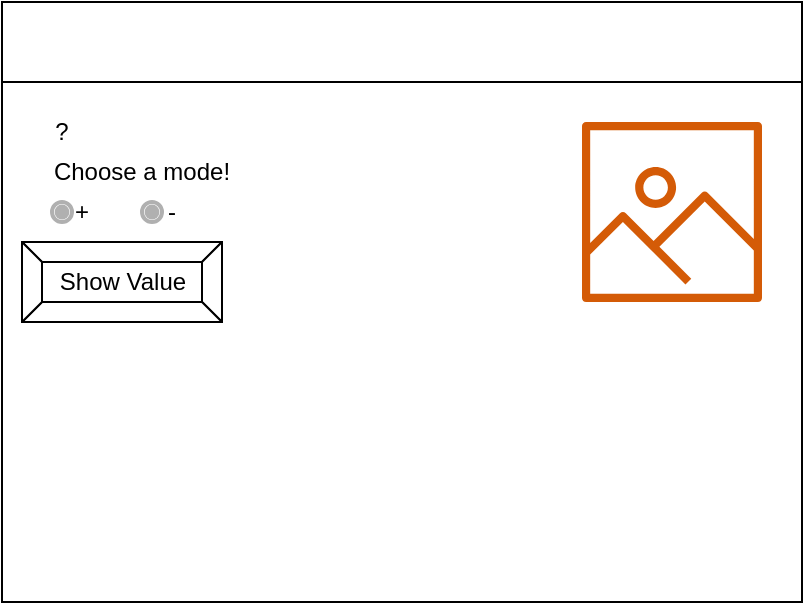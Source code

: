 <mxfile>
    <diagram id="pIaEtrtLPv3HG8r1JEND" name="Page-1">
        <mxGraphModel dx="520" dy="429" grid="1" gridSize="10" guides="1" tooltips="1" connect="1" arrows="1" fold="1" page="1" pageScale="1" pageWidth="850" pageHeight="1100" math="0" shadow="0">
            <root>
                <mxCell id="0"/>
                <mxCell id="1" parent="0"/>
                <mxCell id="2" value="" style="rounded=0;whiteSpace=wrap;html=1;" parent="1" vertex="1">
                    <mxGeometry x="80" y="80" width="400" height="300" as="geometry"/>
                </mxCell>
                <mxCell id="3" value="&lt;span style=&quot;color: rgb(255 , 255 , 255) ; font-family: &amp;#34;roboto&amp;#34; , &amp;#34;helvetica&amp;#34; , &amp;#34;arial&amp;#34; , sans-serif ; font-size: 20px ; letter-spacing: 0.4px&quot;&gt;My first Radio Button Program!&lt;/span&gt;" style="rounded=0;whiteSpace=wrap;html=1;" parent="1" vertex="1">
                    <mxGeometry x="80" y="80" width="400" height="40" as="geometry"/>
                </mxCell>
                <mxCell id="6" value="Show Value" style="labelPosition=center;verticalLabelPosition=middle;align=center;html=1;shape=mxgraph.basic.button;dx=10;" parent="1" vertex="1">
                    <mxGeometry x="90" y="200" width="100" height="40" as="geometry"/>
                </mxCell>
                <mxCell id="7" value="?" style="text;html=1;strokeColor=none;fillColor=none;align=center;verticalAlign=middle;whiteSpace=wrap;rounded=0;" vertex="1" parent="1">
                    <mxGeometry x="80" y="130" width="60" height="30" as="geometry"/>
                </mxCell>
                <mxCell id="8" value="Choose a mode!" style="text;html=1;strokeColor=none;fillColor=none;align=center;verticalAlign=middle;whiteSpace=wrap;rounded=0;" vertex="1" parent="1">
                    <mxGeometry x="100" y="150" width="100" height="30" as="geometry"/>
                </mxCell>
                <mxCell id="12" value="" style="dashed=0;labelPosition=right;align=left;shape=mxgraph.gmdl.radiobutton;strokeColor=#B0B0B0;fillColor=#B0B0B0;strokeWidth=2;aspect=fixed;sketch=0;labelBackgroundColor=none;" vertex="1" parent="1">
                    <mxGeometry x="105" y="180" width="10" height="10" as="geometry"/>
                </mxCell>
                <mxCell id="13" value="+" style="text;html=1;strokeColor=none;fillColor=none;align=center;verticalAlign=middle;whiteSpace=wrap;rounded=0;" vertex="1" parent="1">
                    <mxGeometry x="90" y="170" width="60" height="30" as="geometry"/>
                </mxCell>
                <mxCell id="14" value="-" style="text;html=1;strokeColor=none;fillColor=none;align=center;verticalAlign=middle;whiteSpace=wrap;rounded=0;" vertex="1" parent="1">
                    <mxGeometry x="135" y="170" width="60" height="30" as="geometry"/>
                </mxCell>
                <mxCell id="15" value="" style="dashed=0;labelPosition=right;align=left;shape=mxgraph.gmdl.radiobutton;strokeColor=#B0B0B0;fillColor=#B0B0B0;strokeWidth=2;aspect=fixed;sketch=0;labelBackgroundColor=none;" vertex="1" parent="1">
                    <mxGeometry x="150" y="180" width="10" height="10" as="geometry"/>
                </mxCell>
                <mxCell id="16" value="" style="sketch=0;outlineConnect=0;fontColor=#232F3E;gradientColor=none;fillColor=#D45B07;strokeColor=none;dashed=0;verticalLabelPosition=bottom;verticalAlign=top;align=center;html=1;fontSize=12;fontStyle=0;aspect=fixed;pointerEvents=1;shape=mxgraph.aws4.container_registry_image;labelBackgroundColor=none;" vertex="1" parent="1">
                    <mxGeometry x="370" y="140" width="90" height="90" as="geometry"/>
                </mxCell>
            </root>
        </mxGraphModel>
    </diagram>
    <diagram name="Copy of Page-1" id="smQuuA4y0KVwoTeHR5d6">
        <mxGraphModel dx="520" dy="429" grid="1" gridSize="10" guides="1" tooltips="1" connect="1" arrows="1" fold="1" page="1" pageScale="1" pageWidth="850" pageHeight="1100" math="0" shadow="0">
            <root>
                <mxCell id="5aim2bk8j_bkLxRzWk4A-0"/>
                <mxCell id="5aim2bk8j_bkLxRzWk4A-1" parent="5aim2bk8j_bkLxRzWk4A-0"/>
                <mxCell id="5aim2bk8j_bkLxRzWk4A-2" value="" style="rounded=0;whiteSpace=wrap;html=1;" vertex="1" parent="5aim2bk8j_bkLxRzWk4A-1">
                    <mxGeometry x="80" y="80" width="400" height="300" as="geometry"/>
                </mxCell>
                <mxCell id="5aim2bk8j_bkLxRzWk4A-3" value="&lt;span style=&quot;color: rgb(255 , 255 , 255) ; font-family: &amp;#34;roboto&amp;#34; , &amp;#34;helvetica&amp;#34; , &amp;#34;arial&amp;#34; , sans-serif ; font-size: 20px ; letter-spacing: 0.4px&quot;&gt;My first Radio Button Program!&lt;/span&gt;" style="rounded=0;whiteSpace=wrap;html=1;" vertex="1" parent="5aim2bk8j_bkLxRzWk4A-1">
                    <mxGeometry x="80" y="80" width="400" height="40" as="geometry"/>
                </mxCell>
                <mxCell id="5aim2bk8j_bkLxRzWk4A-4" value="Show Value" style="labelPosition=center;verticalLabelPosition=middle;align=center;html=1;shape=mxgraph.basic.button;dx=10;" vertex="1" parent="5aim2bk8j_bkLxRzWk4A-1">
                    <mxGeometry x="90" y="200" width="100" height="40" as="geometry"/>
                </mxCell>
                <mxCell id="5aim2bk8j_bkLxRzWk4A-5" value="The value is : 3" style="text;html=1;strokeColor=none;fillColor=none;align=center;verticalAlign=middle;whiteSpace=wrap;rounded=0;" vertex="1" parent="5aim2bk8j_bkLxRzWk4A-1">
                    <mxGeometry x="80" y="130" width="100" height="30" as="geometry"/>
                </mxCell>
                <mxCell id="5aim2bk8j_bkLxRzWk4A-6" value="Choose a mode!" style="text;html=1;strokeColor=none;fillColor=none;align=center;verticalAlign=middle;whiteSpace=wrap;rounded=0;" vertex="1" parent="5aim2bk8j_bkLxRzWk4A-1">
                    <mxGeometry x="100" y="150" width="100" height="30" as="geometry"/>
                </mxCell>
                <mxCell id="5aim2bk8j_bkLxRzWk4A-7" value="" style="dashed=0;labelPosition=right;align=left;shape=mxgraph.gmdl.radiobutton;strokeColor=#B0B0B0;fillColor=#B0B0B0;strokeWidth=2;aspect=fixed;sketch=0;labelBackgroundColor=none;" vertex="1" parent="5aim2bk8j_bkLxRzWk4A-1">
                    <mxGeometry x="105" y="180" width="10" height="10" as="geometry"/>
                </mxCell>
                <mxCell id="5aim2bk8j_bkLxRzWk4A-8" value="+" style="text;html=1;strokeColor=none;fillColor=none;align=center;verticalAlign=middle;whiteSpace=wrap;rounded=0;" vertex="1" parent="5aim2bk8j_bkLxRzWk4A-1">
                    <mxGeometry x="90" y="170" width="60" height="30" as="geometry"/>
                </mxCell>
                <mxCell id="5aim2bk8j_bkLxRzWk4A-9" value="-" style="text;html=1;strokeColor=none;fillColor=none;align=center;verticalAlign=middle;whiteSpace=wrap;rounded=0;" vertex="1" parent="5aim2bk8j_bkLxRzWk4A-1">
                    <mxGeometry x="135" y="170" width="60" height="30" as="geometry"/>
                </mxCell>
                <mxCell id="5aim2bk8j_bkLxRzWk4A-10" value="" style="dashed=0;labelPosition=right;align=left;shape=mxgraph.gmdl.radiobutton;strokeColor=#B0B0B0;fillColor=#B0B0B0;strokeWidth=2;aspect=fixed;sketch=0;labelBackgroundColor=none;" vertex="1" parent="5aim2bk8j_bkLxRzWk4A-1">
                    <mxGeometry x="150" y="180" width="10" height="10" as="geometry"/>
                </mxCell>
                <mxCell id="5aim2bk8j_bkLxRzWk4A-11" value="" style="sketch=0;outlineConnect=0;fontColor=#232F3E;gradientColor=none;fillColor=#D45B07;strokeColor=none;dashed=0;verticalLabelPosition=bottom;verticalAlign=top;align=center;html=1;fontSize=12;fontStyle=0;aspect=fixed;pointerEvents=1;shape=mxgraph.aws4.container_registry_image;labelBackgroundColor=none;" vertex="1" parent="5aim2bk8j_bkLxRzWk4A-1">
                    <mxGeometry x="370" y="140" width="90" height="90" as="geometry"/>
                </mxCell>
                <mxCell id="t9ZkXriHFIluN_Wg1F6Y-0" value="" style="dashed=0;labelPosition=right;align=left;shape=mxgraph.gmdl.radiobutton;strokeColor=#009587;fillColor=#009587;strokeWidth=2;aspect=fixed;sketch=0;labelBackgroundColor=none;" vertex="1" parent="5aim2bk8j_bkLxRzWk4A-1">
                    <mxGeometry x="105" y="180" width="10" height="10" as="geometry"/>
                </mxCell>
            </root>
        </mxGraphModel>
    </diagram>
    <diagram name="Copy of Copy of Page-1" id="ysKtkalav7jQJvF_yIqB">
        <mxGraphModel dx="520" dy="429" grid="1" gridSize="10" guides="1" tooltips="1" connect="1" arrows="1" fold="1" page="1" pageScale="1" pageWidth="850" pageHeight="1100" math="0" shadow="0">
            <root>
                <mxCell id="fFqEK55eSmg7iBxKdfhN-0"/>
                <mxCell id="fFqEK55eSmg7iBxKdfhN-1" parent="fFqEK55eSmg7iBxKdfhN-0"/>
                <mxCell id="fFqEK55eSmg7iBxKdfhN-2" value="" style="rounded=0;whiteSpace=wrap;html=1;" vertex="1" parent="fFqEK55eSmg7iBxKdfhN-1">
                    <mxGeometry x="80" y="80" width="400" height="300" as="geometry"/>
                </mxCell>
                <mxCell id="fFqEK55eSmg7iBxKdfhN-3" value="&lt;span style=&quot;color: rgb(255 , 255 , 255) ; font-family: &amp;#34;roboto&amp;#34; , &amp;#34;helvetica&amp;#34; , &amp;#34;arial&amp;#34; , sans-serif ; font-size: 20px ; letter-spacing: 0.4px&quot;&gt;My first Radio Button Program!&lt;/span&gt;" style="rounded=0;whiteSpace=wrap;html=1;" vertex="1" parent="fFqEK55eSmg7iBxKdfhN-1">
                    <mxGeometry x="80" y="80" width="400" height="40" as="geometry"/>
                </mxCell>
                <mxCell id="fFqEK55eSmg7iBxKdfhN-4" value="Show Value" style="labelPosition=center;verticalLabelPosition=middle;align=center;html=1;shape=mxgraph.basic.button;dx=10;" vertex="1" parent="fFqEK55eSmg7iBxKdfhN-1">
                    <mxGeometry x="90" y="200" width="100" height="40" as="geometry"/>
                </mxCell>
                <mxCell id="fFqEK55eSmg7iBxKdfhN-5" value="The value is : -5" style="text;html=1;strokeColor=none;fillColor=none;align=center;verticalAlign=middle;whiteSpace=wrap;rounded=0;" vertex="1" parent="fFqEK55eSmg7iBxKdfhN-1">
                    <mxGeometry x="86" y="130" width="100" height="30" as="geometry"/>
                </mxCell>
                <mxCell id="fFqEK55eSmg7iBxKdfhN-6" value="Choose a mode!" style="text;html=1;strokeColor=none;fillColor=none;align=center;verticalAlign=middle;whiteSpace=wrap;rounded=0;" vertex="1" parent="fFqEK55eSmg7iBxKdfhN-1">
                    <mxGeometry x="100" y="150" width="100" height="30" as="geometry"/>
                </mxCell>
                <mxCell id="fFqEK55eSmg7iBxKdfhN-7" value="" style="dashed=0;labelPosition=right;align=left;shape=mxgraph.gmdl.radiobutton;strokeColor=#B0B0B0;fillColor=#B0B0B0;strokeWidth=2;aspect=fixed;sketch=0;labelBackgroundColor=none;" vertex="1" parent="fFqEK55eSmg7iBxKdfhN-1">
                    <mxGeometry x="105" y="180" width="10" height="10" as="geometry"/>
                </mxCell>
                <mxCell id="fFqEK55eSmg7iBxKdfhN-8" value="+" style="text;html=1;strokeColor=none;fillColor=none;align=center;verticalAlign=middle;whiteSpace=wrap;rounded=0;" vertex="1" parent="fFqEK55eSmg7iBxKdfhN-1">
                    <mxGeometry x="90" y="170" width="60" height="30" as="geometry"/>
                </mxCell>
                <mxCell id="fFqEK55eSmg7iBxKdfhN-9" value="-" style="text;html=1;strokeColor=none;fillColor=none;align=center;verticalAlign=middle;whiteSpace=wrap;rounded=0;" vertex="1" parent="fFqEK55eSmg7iBxKdfhN-1">
                    <mxGeometry x="135" y="170" width="60" height="30" as="geometry"/>
                </mxCell>
                <mxCell id="fFqEK55eSmg7iBxKdfhN-10" value="" style="dashed=0;labelPosition=right;align=left;shape=mxgraph.gmdl.radiobutton;strokeColor=#B0B0B0;fillColor=#B0B0B0;strokeWidth=2;aspect=fixed;sketch=0;labelBackgroundColor=none;" vertex="1" parent="fFqEK55eSmg7iBxKdfhN-1">
                    <mxGeometry x="150" y="180" width="10" height="10" as="geometry"/>
                </mxCell>
                <mxCell id="fFqEK55eSmg7iBxKdfhN-11" value="" style="sketch=0;outlineConnect=0;fontColor=#232F3E;gradientColor=none;fillColor=#D45B07;strokeColor=none;dashed=0;verticalLabelPosition=bottom;verticalAlign=top;align=center;html=1;fontSize=12;fontStyle=0;aspect=fixed;pointerEvents=1;shape=mxgraph.aws4.container_registry_image;labelBackgroundColor=none;" vertex="1" parent="fFqEK55eSmg7iBxKdfhN-1">
                    <mxGeometry x="370" y="140" width="90" height="90" as="geometry"/>
                </mxCell>
                <mxCell id="fFqEK55eSmg7iBxKdfhN-12" value="" style="dashed=0;labelPosition=right;align=left;shape=mxgraph.gmdl.radiobutton;strokeColor=#009587;fillColor=#009587;strokeWidth=2;aspect=fixed;sketch=0;labelBackgroundColor=none;" vertex="1" parent="fFqEK55eSmg7iBxKdfhN-1">
                    <mxGeometry x="150" y="180" width="10" height="10" as="geometry"/>
                </mxCell>
            </root>
        </mxGraphModel>
    </diagram>
</mxfile>